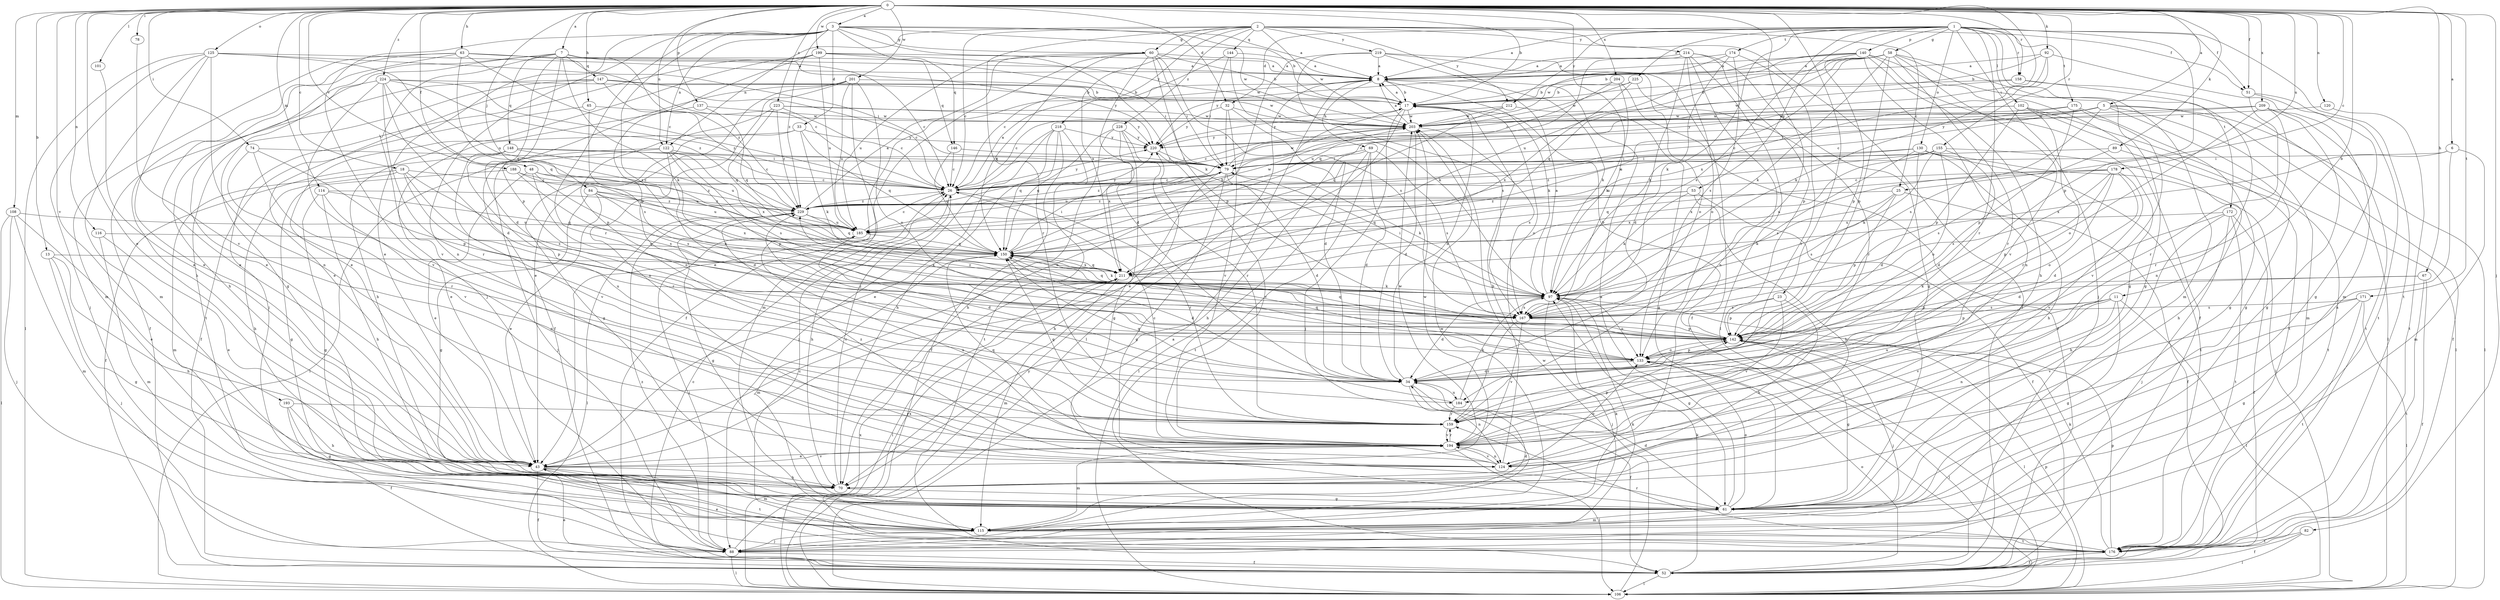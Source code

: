 strict digraph  {
0;
1;
2;
3;
5;
6;
7;
8;
11;
13;
17;
18;
23;
25;
26;
32;
33;
34;
43;
48;
51;
52;
53;
58;
60;
61;
63;
65;
67;
69;
70;
74;
78;
79;
82;
84;
88;
89;
92;
97;
101;
102;
106;
108;
114;
115;
116;
120;
122;
124;
125;
130;
133;
137;
140;
142;
144;
146;
147;
148;
150;
155;
158;
159;
167;
171;
172;
174;
175;
176;
178;
184;
185;
188;
193;
194;
199;
201;
203;
204;
209;
211;
212;
214;
218;
219;
220;
223;
224;
225;
228;
229;
0 -> 3  [label=a];
0 -> 5  [label=a];
0 -> 6  [label=a];
0 -> 7  [label=a];
0 -> 11  [label=b];
0 -> 13  [label=b];
0 -> 17  [label=b];
0 -> 18  [label=c];
0 -> 23  [label=c];
0 -> 25  [label=c];
0 -> 32  [label=d];
0 -> 43  [label=e];
0 -> 48  [label=f];
0 -> 51  [label=f];
0 -> 63  [label=h];
0 -> 65  [label=h];
0 -> 67  [label=h];
0 -> 74  [label=i];
0 -> 78  [label=i];
0 -> 79  [label=i];
0 -> 82  [label=j];
0 -> 84  [label=j];
0 -> 89  [label=k];
0 -> 92  [label=k];
0 -> 101  [label=l];
0 -> 108  [label=m];
0 -> 114  [label=m];
0 -> 116  [label=n];
0 -> 120  [label=n];
0 -> 122  [label=n];
0 -> 125  [label=o];
0 -> 137  [label=p];
0 -> 155  [label=r];
0 -> 158  [label=r];
0 -> 167  [label=s];
0 -> 171  [label=t];
0 -> 178  [label=u];
0 -> 184  [label=u];
0 -> 188  [label=v];
0 -> 193  [label=v];
0 -> 199  [label=w];
0 -> 201  [label=w];
0 -> 204  [label=x];
0 -> 209  [label=x];
0 -> 223  [label=z];
0 -> 224  [label=z];
1 -> 8  [label=a];
1 -> 32  [label=d];
1 -> 51  [label=f];
1 -> 53  [label=g];
1 -> 58  [label=g];
1 -> 88  [label=j];
1 -> 97  [label=k];
1 -> 102  [label=l];
1 -> 130  [label=o];
1 -> 140  [label=p];
1 -> 142  [label=p];
1 -> 158  [label=r];
1 -> 159  [label=r];
1 -> 167  [label=s];
1 -> 172  [label=t];
1 -> 174  [label=t];
1 -> 175  [label=t];
1 -> 176  [label=t];
1 -> 212  [label=y];
1 -> 225  [label=z];
2 -> 25  [label=c];
2 -> 26  [label=c];
2 -> 51  [label=f];
2 -> 52  [label=f];
2 -> 60  [label=g];
2 -> 122  [label=n];
2 -> 144  [label=q];
2 -> 159  [label=r];
2 -> 203  [label=w];
2 -> 211  [label=x];
2 -> 212  [label=y];
2 -> 214  [label=y];
2 -> 218  [label=y];
2 -> 219  [label=y];
2 -> 228  [label=z];
3 -> 8  [label=a];
3 -> 17  [label=b];
3 -> 33  [label=d];
3 -> 43  [label=e];
3 -> 60  [label=g];
3 -> 88  [label=j];
3 -> 97  [label=k];
3 -> 122  [label=n];
3 -> 124  [label=n];
3 -> 146  [label=q];
3 -> 159  [label=r];
3 -> 167  [label=s];
3 -> 203  [label=w];
3 -> 229  [label=z];
5 -> 26  [label=c];
5 -> 52  [label=f];
5 -> 61  [label=g];
5 -> 79  [label=i];
5 -> 106  [label=l];
5 -> 115  [label=m];
5 -> 167  [label=s];
5 -> 203  [label=w];
5 -> 220  [label=y];
6 -> 79  [label=i];
6 -> 115  [label=m];
6 -> 124  [label=n];
6 -> 211  [label=x];
7 -> 26  [label=c];
7 -> 34  [label=d];
7 -> 43  [label=e];
7 -> 61  [label=g];
7 -> 97  [label=k];
7 -> 142  [label=p];
7 -> 146  [label=q];
7 -> 147  [label=q];
7 -> 148  [label=q];
7 -> 194  [label=v];
7 -> 229  [label=z];
8 -> 17  [label=b];
8 -> 69  [label=h];
8 -> 97  [label=k];
8 -> 106  [label=l];
11 -> 61  [label=g];
11 -> 106  [label=l];
11 -> 124  [label=n];
11 -> 142  [label=p];
11 -> 167  [label=s];
11 -> 184  [label=u];
11 -> 194  [label=v];
13 -> 61  [label=g];
13 -> 70  [label=h];
13 -> 88  [label=j];
13 -> 211  [label=x];
17 -> 8  [label=a];
17 -> 26  [label=c];
17 -> 43  [label=e];
17 -> 88  [label=j];
17 -> 133  [label=o];
17 -> 203  [label=w];
18 -> 26  [label=c];
18 -> 70  [label=h];
18 -> 115  [label=m];
18 -> 142  [label=p];
18 -> 167  [label=s];
18 -> 184  [label=u];
23 -> 70  [label=h];
23 -> 142  [label=p];
23 -> 167  [label=s];
23 -> 194  [label=v];
25 -> 52  [label=f];
25 -> 97  [label=k];
25 -> 142  [label=p];
25 -> 167  [label=s];
25 -> 229  [label=z];
26 -> 8  [label=a];
26 -> 70  [label=h];
26 -> 159  [label=r];
26 -> 220  [label=y];
26 -> 229  [label=z];
32 -> 34  [label=d];
32 -> 79  [label=i];
32 -> 194  [label=v];
32 -> 203  [label=w];
32 -> 220  [label=y];
33 -> 43  [label=e];
33 -> 61  [label=g];
33 -> 97  [label=k];
33 -> 150  [label=q];
33 -> 220  [label=y];
34 -> 17  [label=b];
34 -> 52  [label=f];
34 -> 124  [label=n];
34 -> 184  [label=u];
43 -> 52  [label=f];
43 -> 70  [label=h];
43 -> 115  [label=m];
43 -> 176  [label=t];
43 -> 194  [label=v];
43 -> 203  [label=w];
48 -> 26  [label=c];
48 -> 43  [label=e];
48 -> 133  [label=o];
48 -> 167  [label=s];
48 -> 229  [label=z];
51 -> 61  [label=g];
51 -> 159  [label=r];
51 -> 176  [label=t];
52 -> 26  [label=c];
52 -> 43  [label=e];
52 -> 97  [label=k];
52 -> 106  [label=l];
52 -> 133  [label=o];
53 -> 52  [label=f];
53 -> 70  [label=h];
53 -> 97  [label=k];
53 -> 150  [label=q];
53 -> 229  [label=z];
58 -> 8  [label=a];
58 -> 26  [label=c];
58 -> 61  [label=g];
58 -> 97  [label=k];
58 -> 115  [label=m];
58 -> 142  [label=p];
58 -> 150  [label=q];
58 -> 159  [label=r];
58 -> 185  [label=u];
58 -> 194  [label=v];
58 -> 211  [label=x];
60 -> 8  [label=a];
60 -> 17  [label=b];
60 -> 34  [label=d];
60 -> 43  [label=e];
60 -> 52  [label=f];
60 -> 79  [label=i];
60 -> 142  [label=p];
60 -> 150  [label=q];
60 -> 167  [label=s];
60 -> 185  [label=u];
61 -> 8  [label=a];
61 -> 34  [label=d];
61 -> 115  [label=m];
61 -> 133  [label=o];
63 -> 8  [label=a];
63 -> 26  [label=c];
63 -> 43  [label=e];
63 -> 70  [label=h];
63 -> 79  [label=i];
63 -> 115  [label=m];
63 -> 150  [label=q];
63 -> 220  [label=y];
65 -> 52  [label=f];
65 -> 167  [label=s];
65 -> 203  [label=w];
67 -> 52  [label=f];
67 -> 97  [label=k];
67 -> 142  [label=p];
67 -> 176  [label=t];
69 -> 34  [label=d];
69 -> 70  [label=h];
69 -> 79  [label=i];
69 -> 106  [label=l];
69 -> 167  [label=s];
69 -> 176  [label=t];
70 -> 26  [label=c];
70 -> 61  [label=g];
74 -> 79  [label=i];
74 -> 142  [label=p];
74 -> 159  [label=r];
74 -> 194  [label=v];
78 -> 194  [label=v];
79 -> 26  [label=c];
79 -> 34  [label=d];
79 -> 61  [label=g];
79 -> 70  [label=h];
79 -> 97  [label=k];
79 -> 185  [label=u];
79 -> 203  [label=w];
79 -> 229  [label=z];
82 -> 52  [label=f];
82 -> 106  [label=l];
82 -> 176  [label=t];
84 -> 43  [label=e];
84 -> 61  [label=g];
84 -> 97  [label=k];
84 -> 185  [label=u];
84 -> 211  [label=x];
84 -> 229  [label=z];
88 -> 52  [label=f];
88 -> 97  [label=k];
88 -> 106  [label=l];
88 -> 211  [label=x];
88 -> 229  [label=z];
89 -> 79  [label=i];
89 -> 167  [label=s];
89 -> 176  [label=t];
92 -> 8  [label=a];
92 -> 17  [label=b];
92 -> 97  [label=k];
92 -> 115  [label=m];
92 -> 211  [label=x];
97 -> 8  [label=a];
97 -> 34  [label=d];
97 -> 61  [label=g];
97 -> 79  [label=i];
97 -> 88  [label=j];
97 -> 133  [label=o];
97 -> 150  [label=q];
97 -> 167  [label=s];
101 -> 43  [label=e];
102 -> 26  [label=c];
102 -> 106  [label=l];
102 -> 142  [label=p];
102 -> 159  [label=r];
102 -> 176  [label=t];
102 -> 203  [label=w];
106 -> 8  [label=a];
106 -> 142  [label=p];
106 -> 203  [label=w];
106 -> 211  [label=x];
106 -> 220  [label=y];
108 -> 43  [label=e];
108 -> 88  [label=j];
108 -> 106  [label=l];
108 -> 115  [label=m];
108 -> 185  [label=u];
114 -> 61  [label=g];
114 -> 70  [label=h];
114 -> 124  [label=n];
114 -> 150  [label=q];
114 -> 229  [label=z];
115 -> 34  [label=d];
115 -> 88  [label=j];
115 -> 97  [label=k];
115 -> 176  [label=t];
115 -> 203  [label=w];
116 -> 43  [label=e];
116 -> 115  [label=m];
116 -> 150  [label=q];
120 -> 176  [label=t];
120 -> 203  [label=w];
122 -> 34  [label=d];
122 -> 79  [label=i];
122 -> 88  [label=j];
122 -> 106  [label=l];
122 -> 142  [label=p];
122 -> 167  [label=s];
122 -> 211  [label=x];
124 -> 17  [label=b];
124 -> 133  [label=o];
124 -> 185  [label=u];
124 -> 194  [label=v];
124 -> 229  [label=z];
125 -> 8  [label=a];
125 -> 26  [label=c];
125 -> 43  [label=e];
125 -> 88  [label=j];
125 -> 106  [label=l];
125 -> 115  [label=m];
125 -> 124  [label=n];
125 -> 185  [label=u];
130 -> 34  [label=d];
130 -> 70  [label=h];
130 -> 79  [label=i];
130 -> 106  [label=l];
130 -> 167  [label=s];
130 -> 176  [label=t];
130 -> 229  [label=z];
133 -> 34  [label=d];
133 -> 106  [label=l];
133 -> 142  [label=p];
133 -> 150  [label=q];
133 -> 229  [label=z];
137 -> 70  [label=h];
137 -> 150  [label=q];
137 -> 203  [label=w];
140 -> 8  [label=a];
140 -> 17  [label=b];
140 -> 52  [label=f];
140 -> 61  [label=g];
140 -> 70  [label=h];
140 -> 124  [label=n];
140 -> 142  [label=p];
140 -> 220  [label=y];
142 -> 17  [label=b];
142 -> 61  [label=g];
142 -> 88  [label=j];
142 -> 106  [label=l];
142 -> 133  [label=o];
142 -> 150  [label=q];
144 -> 8  [label=a];
144 -> 26  [label=c];
144 -> 79  [label=i];
144 -> 97  [label=k];
146 -> 26  [label=c];
146 -> 79  [label=i];
146 -> 150  [label=q];
147 -> 17  [label=b];
147 -> 26  [label=c];
147 -> 43  [label=e];
147 -> 52  [label=f];
147 -> 176  [label=t];
147 -> 203  [label=w];
147 -> 229  [label=z];
148 -> 26  [label=c];
148 -> 52  [label=f];
148 -> 79  [label=i];
148 -> 159  [label=r];
148 -> 185  [label=u];
148 -> 194  [label=v];
150 -> 17  [label=b];
150 -> 34  [label=d];
150 -> 79  [label=i];
150 -> 97  [label=k];
150 -> 115  [label=m];
150 -> 211  [label=x];
155 -> 34  [label=d];
155 -> 70  [label=h];
155 -> 79  [label=i];
155 -> 97  [label=k];
155 -> 133  [label=o];
155 -> 185  [label=u];
155 -> 211  [label=x];
158 -> 17  [label=b];
158 -> 106  [label=l];
158 -> 124  [label=n];
158 -> 203  [label=w];
159 -> 150  [label=q];
159 -> 194  [label=v];
167 -> 142  [label=p];
167 -> 159  [label=r];
167 -> 194  [label=v];
167 -> 229  [label=z];
171 -> 61  [label=g];
171 -> 106  [label=l];
171 -> 167  [label=s];
171 -> 176  [label=t];
171 -> 194  [label=v];
172 -> 34  [label=d];
172 -> 52  [label=f];
172 -> 70  [label=h];
172 -> 88  [label=j];
172 -> 176  [label=t];
172 -> 185  [label=u];
174 -> 8  [label=a];
174 -> 97  [label=k];
174 -> 159  [label=r];
174 -> 167  [label=s];
174 -> 203  [label=w];
175 -> 26  [label=c];
175 -> 61  [label=g];
175 -> 142  [label=p];
175 -> 194  [label=v];
175 -> 203  [label=w];
176 -> 26  [label=c];
176 -> 43  [label=e];
176 -> 52  [label=f];
176 -> 97  [label=k];
176 -> 142  [label=p];
176 -> 159  [label=r];
178 -> 26  [label=c];
178 -> 34  [label=d];
178 -> 133  [label=o];
178 -> 142  [label=p];
178 -> 150  [label=q];
178 -> 167  [label=s];
178 -> 194  [label=v];
178 -> 211  [label=x];
184 -> 97  [label=k];
184 -> 150  [label=q];
184 -> 159  [label=r];
185 -> 26  [label=c];
185 -> 34  [label=d];
185 -> 88  [label=j];
185 -> 150  [label=q];
188 -> 26  [label=c];
188 -> 61  [label=g];
188 -> 167  [label=s];
188 -> 185  [label=u];
193 -> 52  [label=f];
193 -> 61  [label=g];
193 -> 70  [label=h];
193 -> 159  [label=r];
194 -> 26  [label=c];
194 -> 43  [label=e];
194 -> 106  [label=l];
194 -> 115  [label=m];
194 -> 124  [label=n];
194 -> 142  [label=p];
194 -> 150  [label=q];
194 -> 159  [label=r];
194 -> 203  [label=w];
199 -> 8  [label=a];
199 -> 43  [label=e];
199 -> 79  [label=i];
199 -> 88  [label=j];
199 -> 142  [label=p];
199 -> 185  [label=u];
199 -> 203  [label=w];
201 -> 17  [label=b];
201 -> 43  [label=e];
201 -> 52  [label=f];
201 -> 115  [label=m];
201 -> 124  [label=n];
201 -> 133  [label=o];
201 -> 185  [label=u];
203 -> 8  [label=a];
203 -> 26  [label=c];
203 -> 34  [label=d];
203 -> 167  [label=s];
203 -> 220  [label=y];
204 -> 17  [label=b];
204 -> 52  [label=f];
204 -> 97  [label=k];
204 -> 185  [label=u];
209 -> 61  [label=g];
209 -> 133  [label=o];
209 -> 159  [label=r];
209 -> 176  [label=t];
209 -> 203  [label=w];
209 -> 220  [label=y];
211 -> 97  [label=k];
211 -> 106  [label=l];
211 -> 115  [label=m];
211 -> 150  [label=q];
212 -> 61  [label=g];
212 -> 150  [label=q];
212 -> 203  [label=w];
212 -> 220  [label=y];
214 -> 8  [label=a];
214 -> 34  [label=d];
214 -> 61  [label=g];
214 -> 106  [label=l];
214 -> 124  [label=n];
214 -> 133  [label=o];
214 -> 142  [label=p];
214 -> 150  [label=q];
218 -> 43  [label=e];
218 -> 52  [label=f];
218 -> 70  [label=h];
218 -> 88  [label=j];
218 -> 150  [label=q];
218 -> 176  [label=t];
218 -> 220  [label=y];
219 -> 8  [label=a];
219 -> 43  [label=e];
219 -> 52  [label=f];
219 -> 97  [label=k];
219 -> 133  [label=o];
219 -> 167  [label=s];
220 -> 79  [label=i];
220 -> 194  [label=v];
223 -> 26  [label=c];
223 -> 142  [label=p];
223 -> 150  [label=q];
223 -> 203  [label=w];
223 -> 220  [label=y];
223 -> 229  [label=z];
224 -> 17  [label=b];
224 -> 26  [label=c];
224 -> 34  [label=d];
224 -> 70  [label=h];
224 -> 150  [label=q];
224 -> 159  [label=r];
224 -> 194  [label=v];
224 -> 229  [label=z];
225 -> 17  [label=b];
225 -> 159  [label=r];
225 -> 203  [label=w];
225 -> 211  [label=x];
228 -> 61  [label=g];
228 -> 70  [label=h];
228 -> 150  [label=q];
228 -> 159  [label=r];
228 -> 211  [label=x];
228 -> 220  [label=y];
229 -> 8  [label=a];
229 -> 61  [label=g];
229 -> 106  [label=l];
229 -> 150  [label=q];
229 -> 185  [label=u];
229 -> 203  [label=w];
229 -> 220  [label=y];
}
